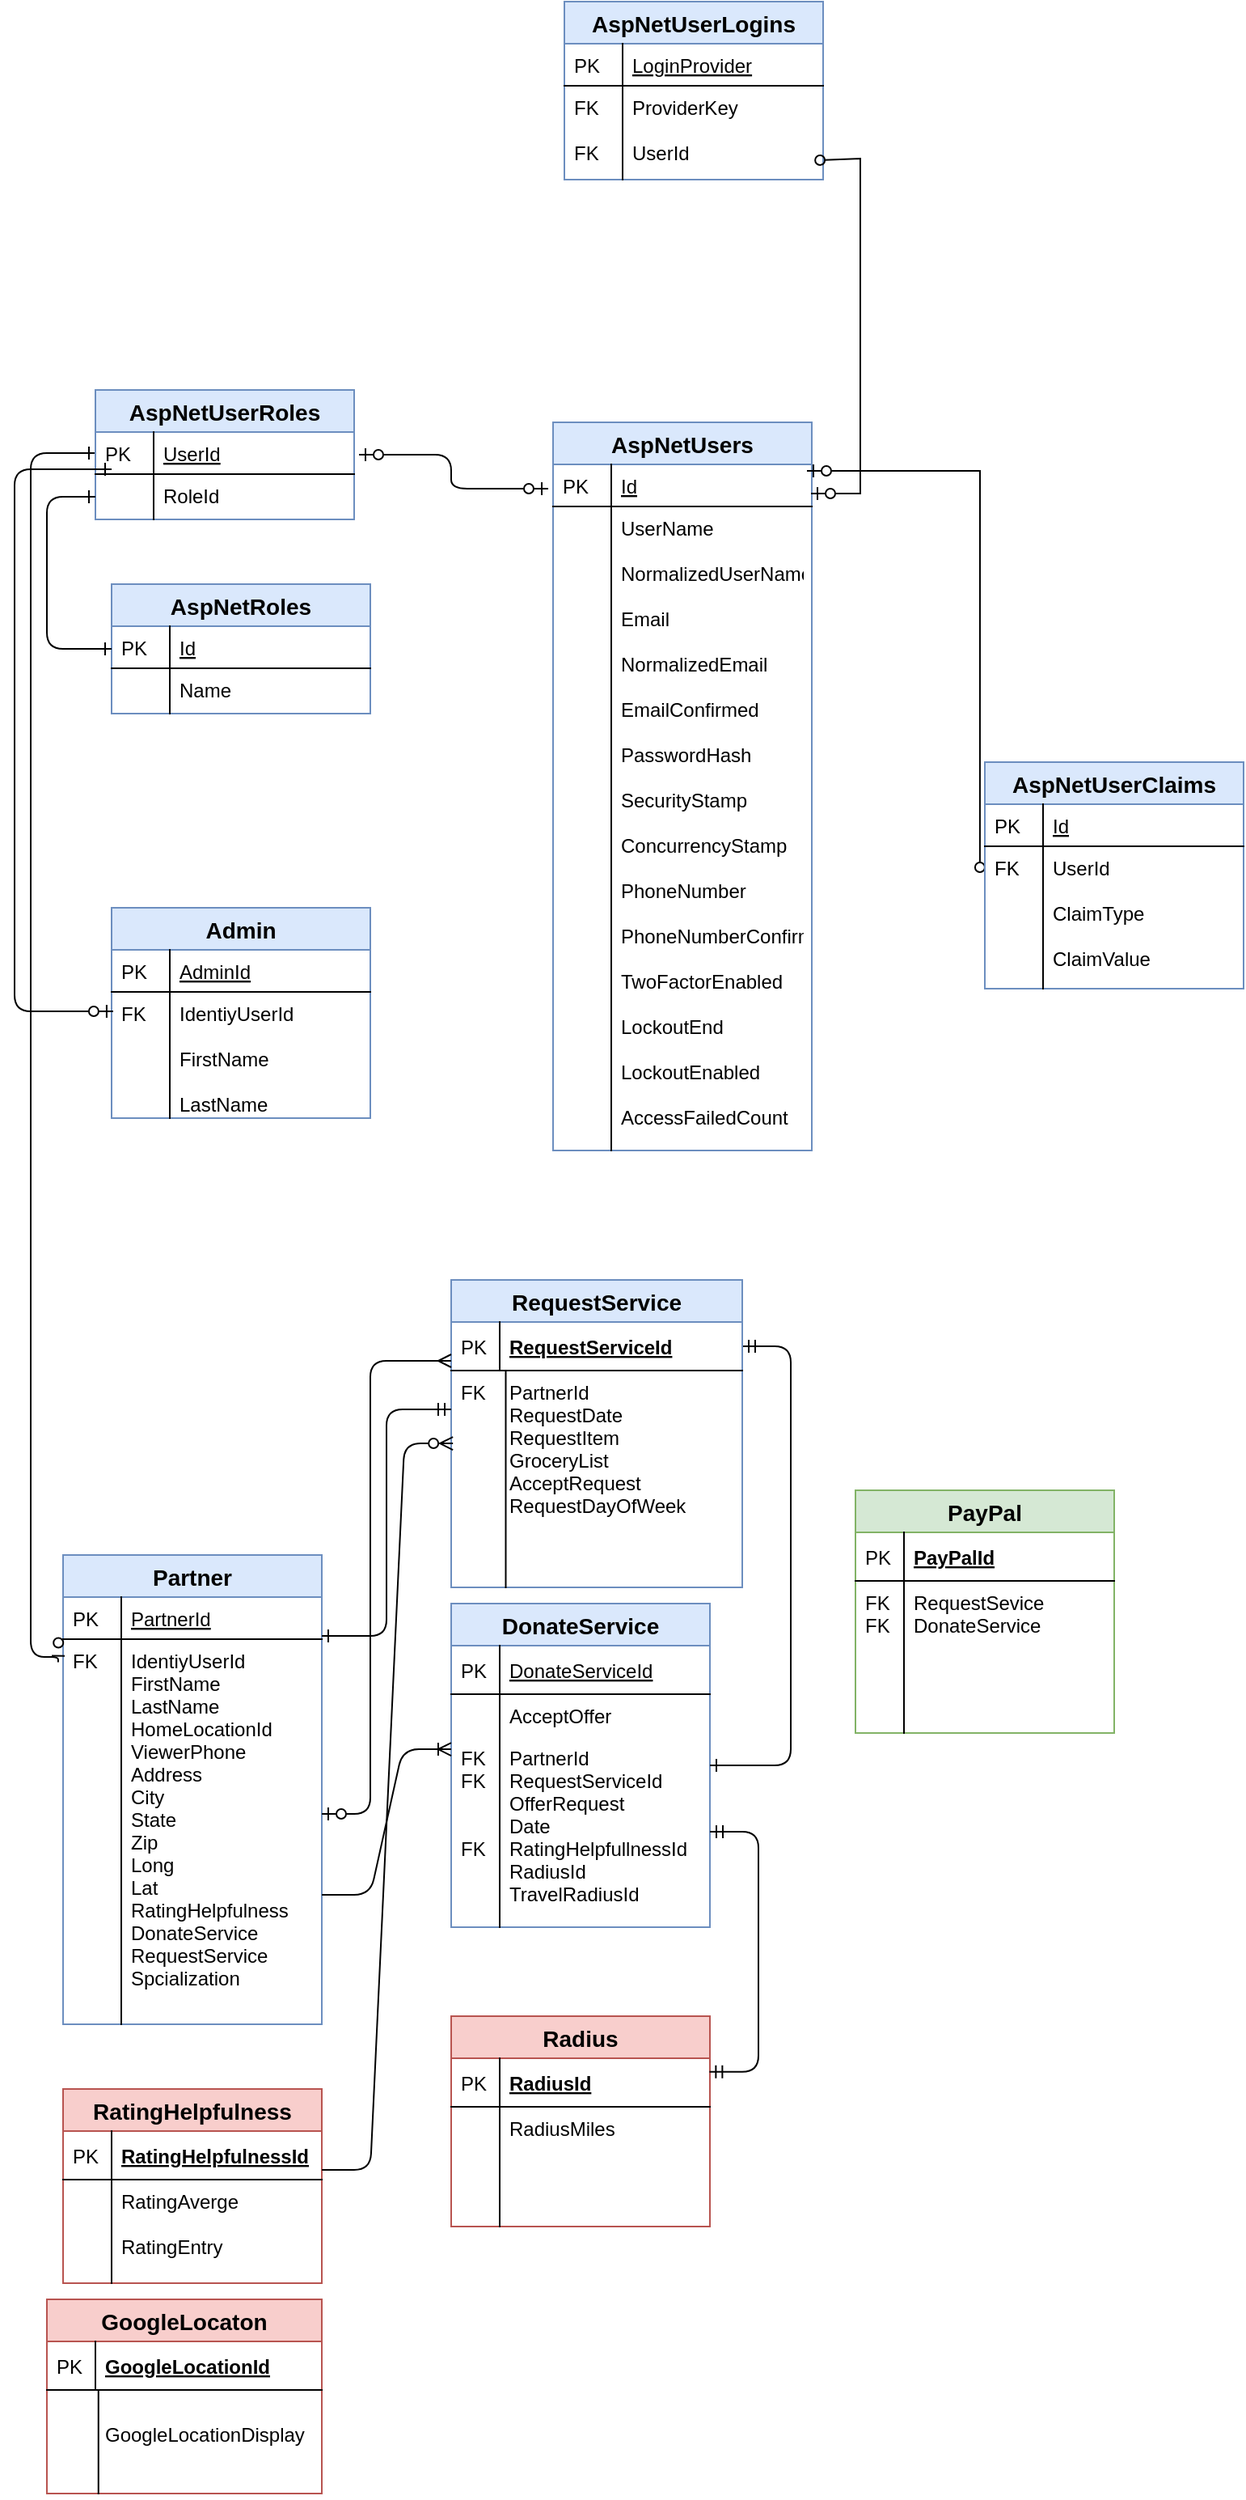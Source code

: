 <mxfile type="github" version="12.9.11">
  <diagram id="C5RBs43oDa-KdzZeNtuy" name="Page-1">
    <mxGraphModel grid="1" dx="1538" dy="1565" gridSize="10" guides="1" tooltips="1" connect="1" arrows="1" fold="1" page="1" pageScale="1" pageWidth="827" pageHeight="1169" math="0" shadow="0">
      <root>
        <mxCell id="WIyWlLk6GJQsqaUBKTNV-0" />
        <mxCell id="WIyWlLk6GJQsqaUBKTNV-1" parent="WIyWlLk6GJQsqaUBKTNV-0" />
        <mxCell id="zkfFHV4jXpPFQw0GAbJ--51" value="Partner" parent="WIyWlLk6GJQsqaUBKTNV-1" style="swimlane;fontStyle=1;childLayout=stackLayout;horizontal=1;startSize=26;horizontalStack=0;resizeParent=1;resizeLast=0;collapsible=1;marginBottom=0;rounded=0;shadow=0;strokeWidth=1;fontSize=14;fillColor=#dae8fc;strokeColor=#6c8ebf;" vertex="1">
          <mxGeometry as="geometry" x="30" y="170" width="160" height="290">
            <mxRectangle as="alternateBounds" x="20" y="80" width="160" height="26" />
          </mxGeometry>
        </mxCell>
        <mxCell id="zkfFHV4jXpPFQw0GAbJ--52" value="PartnerId" parent="zkfFHV4jXpPFQw0GAbJ--51" style="shape=partialRectangle;top=0;left=0;right=0;bottom=1;align=left;verticalAlign=top;fillColor=none;spacingLeft=40;spacingRight=4;overflow=hidden;rotatable=0;points=[[0,0.5],[1,0.5]];portConstraint=eastwest;dropTarget=0;rounded=0;shadow=0;strokeWidth=1;fontStyle=4" vertex="1">
          <mxGeometry as="geometry" y="26" width="160" height="26" />
        </mxCell>
        <mxCell id="zkfFHV4jXpPFQw0GAbJ--53" value="PK" parent="zkfFHV4jXpPFQw0GAbJ--52" style="shape=partialRectangle;top=0;left=0;bottom=0;fillColor=none;align=left;verticalAlign=top;spacingLeft=4;spacingRight=4;overflow=hidden;rotatable=0;points=[];portConstraint=eastwest;part=1;" vertex="1" connectable="0">
          <mxGeometry as="geometry" width="36" height="26" />
        </mxCell>
        <mxCell id="zkfFHV4jXpPFQw0GAbJ--54" value="IdentiyUserId&#xa;FirstName&#xa;LastName&#xa;HomeLocationId&#xa;ViewerPhone&#xa;Address&#xa;City&#xa;State&#xa;Zip&#xa;Long&#xa;Lat&#xa;RatingHelpfulness&#xa;DonateService&#xa;RequestService&#xa;Spcialization" parent="zkfFHV4jXpPFQw0GAbJ--51" style="shape=partialRectangle;top=0;left=0;right=0;bottom=0;align=left;verticalAlign=top;fillColor=none;spacingLeft=40;spacingRight=4;overflow=hidden;rotatable=0;points=[[0,0.5],[1,0.5]];portConstraint=eastwest;dropTarget=0;rounded=0;shadow=0;strokeWidth=1;" vertex="1">
          <mxGeometry as="geometry" y="52" width="160" height="238" />
        </mxCell>
        <mxCell id="zkfFHV4jXpPFQw0GAbJ--55" value="FK&#xa;" parent="zkfFHV4jXpPFQw0GAbJ--54" style="shape=partialRectangle;top=0;left=0;bottom=0;fillColor=none;align=left;verticalAlign=top;spacingLeft=4;spacingRight=4;overflow=hidden;rotatable=0;points=[];portConstraint=eastwest;part=1;" vertex="1" connectable="0">
          <mxGeometry as="geometry" width="36" height="238" />
        </mxCell>
        <mxCell id="w6MAxaTwaF9I9nZjJXPJ-12" value="DonateService" parent="WIyWlLk6GJQsqaUBKTNV-1" style="swimlane;fontStyle=1;childLayout=stackLayout;horizontal=1;startSize=26;horizontalStack=0;resizeParent=1;resizeParentMax=0;resizeLast=0;collapsible=1;marginBottom=0;align=center;fontSize=14;fillColor=#dae8fc;strokeColor=#6c8ebf;" vertex="1">
          <mxGeometry as="geometry" x="270" y="200" width="160" height="200" />
        </mxCell>
        <mxCell id="w6MAxaTwaF9I9nZjJXPJ-13" value="DonateServiceId" parent="w6MAxaTwaF9I9nZjJXPJ-12" style="shape=partialRectangle;top=0;left=0;right=0;bottom=1;align=left;verticalAlign=middle;fillColor=none;spacingLeft=34;spacingRight=4;overflow=hidden;rotatable=0;points=[[0,0.5],[1,0.5]];portConstraint=eastwest;dropTarget=0;fontStyle=4;fontSize=12;" vertex="1">
          <mxGeometry as="geometry" y="26" width="160" height="30" />
        </mxCell>
        <mxCell id="w6MAxaTwaF9I9nZjJXPJ-14" value="PK" parent="w6MAxaTwaF9I9nZjJXPJ-13" style="shape=partialRectangle;top=0;left=0;bottom=0;fillColor=none;align=left;verticalAlign=middle;spacingLeft=4;spacingRight=4;overflow=hidden;rotatable=0;points=[];portConstraint=eastwest;part=1;fontSize=12;" vertex="1" connectable="0">
          <mxGeometry as="geometry" width="30" height="30" />
        </mxCell>
        <mxCell id="w6MAxaTwaF9I9nZjJXPJ-15" value="AcceptOffer" parent="w6MAxaTwaF9I9nZjJXPJ-12" style="shape=partialRectangle;top=0;left=0;right=0;bottom=0;align=left;verticalAlign=top;fillColor=none;spacingLeft=34;spacingRight=4;overflow=hidden;rotatable=0;points=[[0,0.5],[1,0.5]];portConstraint=eastwest;dropTarget=0;fontSize=12;" vertex="1">
          <mxGeometry as="geometry" y="56" width="160" height="26" />
        </mxCell>
        <mxCell id="w6MAxaTwaF9I9nZjJXPJ-16" value="" parent="w6MAxaTwaF9I9nZjJXPJ-15" style="shape=partialRectangle;top=0;left=0;bottom=0;fillColor=none;align=left;verticalAlign=top;spacingLeft=4;spacingRight=4;overflow=hidden;rotatable=0;points=[];portConstraint=eastwest;part=1;fontSize=12;" vertex="1" connectable="0">
          <mxGeometry as="geometry" width="30" height="26" />
        </mxCell>
        <mxCell id="w6MAxaTwaF9I9nZjJXPJ-17" value="PartnerId&#xa;RequestServiceId&#xa;OfferRequest&#xa;Date&#xa;RatingHelpfullnessId&#xa;RadiusId&#xa;TravelRadiusId" parent="w6MAxaTwaF9I9nZjJXPJ-12" style="shape=partialRectangle;top=0;left=0;right=0;bottom=0;align=left;verticalAlign=top;fillColor=none;spacingLeft=34;spacingRight=4;overflow=hidden;rotatable=0;points=[[0,0.5],[1,0.5]];portConstraint=eastwest;dropTarget=0;fontSize=12;" vertex="1">
          <mxGeometry as="geometry" y="82" width="160" height="118" />
        </mxCell>
        <mxCell id="w6MAxaTwaF9I9nZjJXPJ-18" value="FK&#xa;FK&#xa;&#xa;&#xa;FK&#xa;&#xa;&#xa;&#xa;&#xa;&#xa;&#xa;&#xa;&#xa;&#xa;" parent="w6MAxaTwaF9I9nZjJXPJ-17" style="shape=partialRectangle;top=0;left=0;bottom=0;fillColor=none;align=left;verticalAlign=top;spacingLeft=4;spacingRight=4;overflow=hidden;rotatable=0;points=[];portConstraint=eastwest;part=1;fontSize=12;" vertex="1" connectable="0">
          <mxGeometry as="geometry" width="30" height="118" />
        </mxCell>
        <mxCell id="w6MAxaTwaF9I9nZjJXPJ-37" value="" parent="WIyWlLk6GJQsqaUBKTNV-1" style="edgeStyle=entityRelationEdgeStyle;fontSize=12;html=1;endArrow=ERmandOne;startArrow=ERone;startFill=0;" target="w6MAxaTwaF9I9nZjJXPJ-27" edge="1">
          <mxGeometry as="geometry" width="100" height="100" relative="1">
            <mxPoint as="sourcePoint" x="430" y="300" />
            <mxPoint as="targetPoint" x="540" y="280" />
          </mxGeometry>
        </mxCell>
        <mxCell id="w6MAxaTwaF9I9nZjJXPJ-26" value="RequestService" parent="WIyWlLk6GJQsqaUBKTNV-1" style="swimlane;fontStyle=1;childLayout=stackLayout;horizontal=1;startSize=26;horizontalStack=0;resizeParent=1;resizeParentMax=0;resizeLast=0;collapsible=1;marginBottom=0;align=center;fontSize=14;fillColor=#dae8fc;strokeColor=#6c8ebf;" vertex="1">
          <mxGeometry as="geometry" x="270" width="180" height="190" />
        </mxCell>
        <mxCell id="w6MAxaTwaF9I9nZjJXPJ-27" value="RequestServiceId" parent="w6MAxaTwaF9I9nZjJXPJ-26" style="shape=partialRectangle;top=0;left=0;right=0;bottom=1;align=left;verticalAlign=middle;fillColor=none;spacingLeft=34;spacingRight=4;overflow=hidden;rotatable=0;points=[[0,0.5],[1,0.5]];portConstraint=eastwest;dropTarget=0;fontStyle=5;fontSize=12;" vertex="1">
          <mxGeometry as="geometry" y="26" width="180" height="30" />
        </mxCell>
        <mxCell id="w6MAxaTwaF9I9nZjJXPJ-28" value="PK" parent="w6MAxaTwaF9I9nZjJXPJ-27" style="shape=partialRectangle;top=0;left=0;bottom=0;fillColor=none;align=left;verticalAlign=middle;spacingLeft=4;spacingRight=4;overflow=hidden;rotatable=0;points=[];portConstraint=eastwest;part=1;fontSize=12;" vertex="1" connectable="0">
          <mxGeometry as="geometry" width="30" height="30" />
        </mxCell>
        <mxCell id="w6MAxaTwaF9I9nZjJXPJ-29" value="PartnerId&#xa;RequestDate&#xa;RequestItem&#xa;GroceryList&#xa;AcceptRequest&#xa;RequestDayOfWeek&#xa;" parent="w6MAxaTwaF9I9nZjJXPJ-26" style="shape=partialRectangle;top=0;left=0;right=0;bottom=0;align=left;verticalAlign=top;fillColor=none;spacingLeft=34;spacingRight=4;overflow=hidden;rotatable=0;points=[[0,0.5],[1,0.5]];portConstraint=eastwest;dropTarget=0;fontSize=12;" vertex="1">
          <mxGeometry as="geometry" y="56" width="180" height="134" />
        </mxCell>
        <mxCell id="w6MAxaTwaF9I9nZjJXPJ-30" value="FK&#xa;&#xa;&#xa;&#xa;" parent="w6MAxaTwaF9I9nZjJXPJ-29" style="shape=partialRectangle;top=0;left=0;bottom=0;fillColor=none;align=left;verticalAlign=top;spacingLeft=4;spacingRight=4;overflow=hidden;rotatable=0;points=[];portConstraint=eastwest;part=1;fontSize=12;" vertex="1" connectable="0">
          <mxGeometry as="geometry" width="33.75" height="134" />
        </mxCell>
        <mxCell id="4Npi-XYbnUJPOElRgU_o-9" value="" parent="WIyWlLk6GJQsqaUBKTNV-1" style="edgeStyle=orthogonalEdgeStyle;fontSize=12;html=1;endArrow=ERzeroToOne;endFill=1;entryX=-0.019;entryY=0.06;entryDx=0;entryDy=0;entryPerimeter=0;startArrow=ERone;startFill=0;" target="zkfFHV4jXpPFQw0GAbJ--54" edge="1">
          <mxGeometry as="geometry" width="100" height="100" relative="1">
            <mxPoint as="sourcePoint" x="50" y="-511" />
            <mxPoint as="targetPoint" x="30" y="59" />
            <Array as="points">
              <mxPoint x="10" y="-511" />
              <mxPoint x="10" y="233" />
            </Array>
          </mxGeometry>
        </mxCell>
        <mxCell id="4Npi-XYbnUJPOElRgU_o-16" value="PayPal" parent="WIyWlLk6GJQsqaUBKTNV-1" style="swimlane;fontStyle=1;childLayout=stackLayout;horizontal=1;startSize=26;horizontalStack=0;resizeParent=1;resizeParentMax=0;resizeLast=0;collapsible=1;marginBottom=0;align=center;fontSize=14;fillColor=#d5e8d4;strokeColor=#82b366;" vertex="1">
          <mxGeometry as="geometry" x="520" y="130" width="160" height="150" />
        </mxCell>
        <mxCell id="4Npi-XYbnUJPOElRgU_o-17" value="PayPalId" parent="4Npi-XYbnUJPOElRgU_o-16" style="shape=partialRectangle;top=0;left=0;right=0;bottom=1;align=left;verticalAlign=middle;fillColor=none;spacingLeft=34;spacingRight=4;overflow=hidden;rotatable=0;points=[[0,0.5],[1,0.5]];portConstraint=eastwest;dropTarget=0;fontStyle=5;fontSize=12;" vertex="1">
          <mxGeometry as="geometry" y="26" width="160" height="30" />
        </mxCell>
        <mxCell id="4Npi-XYbnUJPOElRgU_o-18" value="PK" parent="4Npi-XYbnUJPOElRgU_o-17" style="shape=partialRectangle;top=0;left=0;bottom=0;fillColor=none;align=left;verticalAlign=middle;spacingLeft=4;spacingRight=4;overflow=hidden;rotatable=0;points=[];portConstraint=eastwest;part=1;fontSize=12;" vertex="1" connectable="0">
          <mxGeometry as="geometry" width="30" height="30" />
        </mxCell>
        <mxCell id="4Npi-XYbnUJPOElRgU_o-19" value="RequestSevice&#xa;DonateService&#xa;" parent="4Npi-XYbnUJPOElRgU_o-16" style="shape=partialRectangle;top=0;left=0;right=0;bottom=0;align=left;verticalAlign=top;fillColor=none;spacingLeft=34;spacingRight=4;overflow=hidden;rotatable=0;points=[[0,0.5],[1,0.5]];portConstraint=eastwest;dropTarget=0;fontSize=12;" vertex="1">
          <mxGeometry as="geometry" y="56" width="160" height="94" />
        </mxCell>
        <mxCell id="4Npi-XYbnUJPOElRgU_o-20" value="FK&#xa;FK" parent="4Npi-XYbnUJPOElRgU_o-19" style="shape=partialRectangle;top=0;left=0;bottom=0;fillColor=none;align=left;verticalAlign=top;spacingLeft=4;spacingRight=4;overflow=hidden;rotatable=0;points=[];portConstraint=eastwest;part=1;fontSize=12;" vertex="1" connectable="0">
          <mxGeometry as="geometry" width="30" height="94" />
        </mxCell>
        <mxCell id="0W0cWMTUV2IDfXPeLBm6-0" value="" parent="WIyWlLk6GJQsqaUBKTNV-1" style="edgeStyle=orthogonalEdgeStyle;fontSize=12;html=1;endArrow=ERmandOne;startArrow=ERone;startFill=0;" source="zkfFHV4jXpPFQw0GAbJ--52" edge="1">
          <mxGeometry as="geometry" width="100" height="100" relative="1">
            <mxPoint as="sourcePoint" x="200" y="220" />
            <mxPoint as="targetPoint" x="270" y="80" />
            <Array as="points">
              <mxPoint x="230" y="220" />
              <mxPoint x="230" y="80" />
            </Array>
          </mxGeometry>
        </mxCell>
        <mxCell id="oAIq1dQu28Q5ENZZxSXI-0" value="" parent="WIyWlLk6GJQsqaUBKTNV-1" style="edgeStyle=orthogonalEdgeStyle;fontSize=12;html=1;endArrow=ERmany;startArrow=ERzeroToOne;startFill=1;endFill=0;" edge="1">
          <mxGeometry as="geometry" width="100" height="100" relative="1">
            <mxPoint as="sourcePoint" x="190" y="330" />
            <mxPoint as="targetPoint" x="270" y="50" />
            <Array as="points">
              <mxPoint x="190" y="330" />
              <mxPoint x="220" y="330" />
              <mxPoint x="220" y="50" />
            </Array>
          </mxGeometry>
        </mxCell>
        <mxCell id="KTBwwEuSzIFc9z8oNqsP-0" value="AspNetRoles" parent="WIyWlLk6GJQsqaUBKTNV-1" style="swimlane;fontStyle=1;childLayout=stackLayout;horizontal=1;startSize=26;horizontalStack=0;resizeParent=1;resizeLast=0;collapsible=1;marginBottom=0;rounded=0;shadow=0;strokeWidth=1;fontSize=14;fillColor=#dae8fc;strokeColor=#6c8ebf;" vertex="1">
          <mxGeometry as="geometry" x="60" y="-430" width="160" height="80">
            <mxRectangle as="alternateBounds" x="20" y="80" width="160" height="26" />
          </mxGeometry>
        </mxCell>
        <mxCell id="KTBwwEuSzIFc9z8oNqsP-1" value="Id" parent="KTBwwEuSzIFc9z8oNqsP-0" style="shape=partialRectangle;top=0;left=0;right=0;bottom=1;align=left;verticalAlign=top;fillColor=none;spacingLeft=40;spacingRight=4;overflow=hidden;rotatable=0;points=[[0,0.5],[1,0.5]];portConstraint=eastwest;dropTarget=0;rounded=0;shadow=0;strokeWidth=1;fontStyle=4" vertex="1">
          <mxGeometry as="geometry" y="26" width="160" height="26" />
        </mxCell>
        <mxCell id="KTBwwEuSzIFc9z8oNqsP-2" value="PK" parent="KTBwwEuSzIFc9z8oNqsP-1" style="shape=partialRectangle;top=0;left=0;bottom=0;fillColor=none;align=left;verticalAlign=top;spacingLeft=4;spacingRight=4;overflow=hidden;rotatable=0;points=[];portConstraint=eastwest;part=1;" vertex="1" connectable="0">
          <mxGeometry as="geometry" width="36" height="26" />
        </mxCell>
        <mxCell id="KTBwwEuSzIFc9z8oNqsP-3" value="Name" parent="KTBwwEuSzIFc9z8oNqsP-0" style="shape=partialRectangle;top=0;left=0;right=0;bottom=0;align=left;verticalAlign=top;fillColor=none;spacingLeft=40;spacingRight=4;overflow=hidden;rotatable=0;points=[[0,0.5],[1,0.5]];portConstraint=eastwest;dropTarget=0;rounded=0;shadow=0;strokeWidth=1;" vertex="1">
          <mxGeometry as="geometry" y="52" width="160" height="28" />
        </mxCell>
        <mxCell id="KTBwwEuSzIFc9z8oNqsP-4" value="" parent="KTBwwEuSzIFc9z8oNqsP-3" style="shape=partialRectangle;top=0;left=0;bottom=0;fillColor=none;align=left;verticalAlign=top;spacingLeft=4;spacingRight=4;overflow=hidden;rotatable=0;points=[];portConstraint=eastwest;part=1;" vertex="1" connectable="0">
          <mxGeometry as="geometry" width="36" height="28" />
        </mxCell>
        <mxCell id="KTBwwEuSzIFc9z8oNqsP-5" value="AspNetUserRoles" parent="WIyWlLk6GJQsqaUBKTNV-1" style="swimlane;fontStyle=1;childLayout=stackLayout;horizontal=1;startSize=26;horizontalStack=0;resizeParent=1;resizeLast=0;collapsible=1;marginBottom=0;rounded=0;shadow=0;strokeWidth=1;fontSize=14;fillColor=#dae8fc;strokeColor=#6c8ebf;" vertex="1">
          <mxGeometry as="geometry" x="50" y="-550" width="160" height="80">
            <mxRectangle as="alternateBounds" x="20" y="80" width="160" height="26" />
          </mxGeometry>
        </mxCell>
        <mxCell id="KTBwwEuSzIFc9z8oNqsP-6" value="UserId" parent="KTBwwEuSzIFc9z8oNqsP-5" style="shape=partialRectangle;top=0;left=0;right=0;bottom=1;align=left;verticalAlign=top;fillColor=none;spacingLeft=40;spacingRight=4;overflow=hidden;rotatable=0;points=[[0,0.5],[1,0.5]];portConstraint=eastwest;dropTarget=0;rounded=0;shadow=0;strokeWidth=1;fontStyle=4" vertex="1">
          <mxGeometry as="geometry" y="26" width="160" height="26" />
        </mxCell>
        <mxCell id="KTBwwEuSzIFc9z8oNqsP-7" value="PK" parent="KTBwwEuSzIFc9z8oNqsP-6" style="shape=partialRectangle;top=0;left=0;bottom=0;fillColor=none;align=left;verticalAlign=top;spacingLeft=4;spacingRight=4;overflow=hidden;rotatable=0;points=[];portConstraint=eastwest;part=1;" vertex="1" connectable="0">
          <mxGeometry as="geometry" width="36" height="26" />
        </mxCell>
        <mxCell id="KTBwwEuSzIFc9z8oNqsP-8" value="RoleId" parent="KTBwwEuSzIFc9z8oNqsP-5" style="shape=partialRectangle;top=0;left=0;right=0;bottom=0;align=left;verticalAlign=top;fillColor=none;spacingLeft=40;spacingRight=4;overflow=hidden;rotatable=0;points=[[0,0.5],[1,0.5]];portConstraint=eastwest;dropTarget=0;rounded=0;shadow=0;strokeWidth=1;" vertex="1">
          <mxGeometry as="geometry" y="52" width="160" height="28" />
        </mxCell>
        <mxCell id="KTBwwEuSzIFc9z8oNqsP-9" value="" parent="KTBwwEuSzIFc9z8oNqsP-8" style="shape=partialRectangle;top=0;left=0;bottom=0;fillColor=none;align=left;verticalAlign=top;spacingLeft=4;spacingRight=4;overflow=hidden;rotatable=0;points=[];portConstraint=eastwest;part=1;" vertex="1" connectable="0">
          <mxGeometry as="geometry" width="36" height="28" />
        </mxCell>
        <mxCell id="KTBwwEuSzIFc9z8oNqsP-10" value="AspNetUserLogins" parent="WIyWlLk6GJQsqaUBKTNV-1" style="swimlane;fontStyle=1;childLayout=stackLayout;horizontal=1;startSize=26;horizontalStack=0;resizeParent=1;resizeLast=0;collapsible=1;marginBottom=0;rounded=0;shadow=0;strokeWidth=1;fontSize=14;fillColor=#dae8fc;strokeColor=#6c8ebf;" vertex="1">
          <mxGeometry as="geometry" x="340" y="-790" width="160" height="110">
            <mxRectangle as="alternateBounds" x="20" y="80" width="160" height="26" />
          </mxGeometry>
        </mxCell>
        <mxCell id="KTBwwEuSzIFc9z8oNqsP-11" value="LoginProvider" parent="KTBwwEuSzIFc9z8oNqsP-10" style="shape=partialRectangle;top=0;left=0;right=0;bottom=1;align=left;verticalAlign=top;fillColor=none;spacingLeft=40;spacingRight=4;overflow=hidden;rotatable=0;points=[[0,0.5],[1,0.5]];portConstraint=eastwest;dropTarget=0;rounded=0;shadow=0;strokeWidth=1;fontStyle=4" vertex="1">
          <mxGeometry as="geometry" y="26" width="160" height="26" />
        </mxCell>
        <mxCell id="KTBwwEuSzIFc9z8oNqsP-12" value="PK" parent="KTBwwEuSzIFc9z8oNqsP-11" style="shape=partialRectangle;top=0;left=0;bottom=0;fillColor=none;align=left;verticalAlign=top;spacingLeft=4;spacingRight=4;overflow=hidden;rotatable=0;points=[];portConstraint=eastwest;part=1;" vertex="1" connectable="0">
          <mxGeometry as="geometry" width="36" height="26" />
        </mxCell>
        <mxCell id="KTBwwEuSzIFc9z8oNqsP-13" value="ProviderKey&#xa;&#xa;UserId" parent="KTBwwEuSzIFc9z8oNqsP-10" style="shape=partialRectangle;top=0;left=0;right=0;bottom=0;align=left;verticalAlign=top;fillColor=none;spacingLeft=40;spacingRight=4;overflow=hidden;rotatable=0;points=[[0,0.5],[1,0.5]];portConstraint=eastwest;dropTarget=0;rounded=0;shadow=0;strokeWidth=1;" vertex="1">
          <mxGeometry as="geometry" y="52" width="160" height="58" />
        </mxCell>
        <mxCell id="KTBwwEuSzIFc9z8oNqsP-14" value="FK&#xa;&#xa;FK" parent="KTBwwEuSzIFc9z8oNqsP-13" style="shape=partialRectangle;top=0;left=0;bottom=0;fillColor=none;align=left;verticalAlign=top;spacingLeft=4;spacingRight=4;overflow=hidden;rotatable=0;points=[];portConstraint=eastwest;part=1;" vertex="1" connectable="0">
          <mxGeometry as="geometry" width="36" height="58" />
        </mxCell>
        <mxCell id="KTBwwEuSzIFc9z8oNqsP-15" value="AspNetUsers" parent="WIyWlLk6GJQsqaUBKTNV-1" style="swimlane;fontStyle=1;childLayout=stackLayout;horizontal=1;startSize=26;horizontalStack=0;resizeParent=1;resizeLast=0;collapsible=1;marginBottom=0;rounded=0;shadow=0;strokeWidth=1;fontSize=14;fillColor=#dae8fc;strokeColor=#6c8ebf;" vertex="1">
          <mxGeometry as="geometry" x="333" y="-530" width="160" height="450">
            <mxRectangle as="alternateBounds" x="20" y="80" width="160" height="26" />
          </mxGeometry>
        </mxCell>
        <mxCell id="KTBwwEuSzIFc9z8oNqsP-31" parent="KTBwwEuSzIFc9z8oNqsP-15" style="edgeStyle=orthogonalEdgeStyle;rounded=0;orthogonalLoop=1;jettySize=auto;html=1;startArrow=oval;startFill=0;endArrow=ERzeroToOne;endFill=1;exitX=-0.019;exitY=0.148;exitDx=0;exitDy=0;exitPerimeter=0;" source="KTBwwEuSzIFc9z8oNqsP-23" edge="1">
          <mxGeometry as="geometry" relative="1">
            <mxPoint as="targetPoint" x="157" y="30" />
            <mxPoint as="sourcePoint" x="247" y="270" />
            <Array as="points">
              <mxPoint x="264" y="30" />
            </Array>
          </mxGeometry>
        </mxCell>
        <mxCell id="KTBwwEuSzIFc9z8oNqsP-16" value="Id" parent="KTBwwEuSzIFc9z8oNqsP-15" style="shape=partialRectangle;top=0;left=0;right=0;bottom=1;align=left;verticalAlign=top;fillColor=none;spacingLeft=40;spacingRight=4;overflow=hidden;rotatable=0;points=[[0,0.5],[1,0.5]];portConstraint=eastwest;dropTarget=0;rounded=0;shadow=0;strokeWidth=1;fontStyle=4" vertex="1">
          <mxGeometry as="geometry" y="26" width="160" height="26" />
        </mxCell>
        <mxCell id="KTBwwEuSzIFc9z8oNqsP-17" value="PK" parent="KTBwwEuSzIFc9z8oNqsP-16" style="shape=partialRectangle;top=0;left=0;bottom=0;fillColor=none;align=left;verticalAlign=top;spacingLeft=4;spacingRight=4;overflow=hidden;rotatable=0;points=[];portConstraint=eastwest;part=1;" vertex="1" connectable="0">
          <mxGeometry as="geometry" width="36" height="26" />
        </mxCell>
        <mxCell id="KTBwwEuSzIFc9z8oNqsP-18" value="UserName&#xa;&#xa;NormalizedUserName&#xa;&#xa;Email&#xa;&#xa;NormalizedEmail&#xa;&#xa;EmailConfirmed&#xa;&#xa;PasswordHash&#xa;&#xa;SecurityStamp&#xa;&#xa;ConcurrencyStamp&#xa;&#xa;PhoneNumber&#xa;&#xa;PhoneNumberConfirmed&#xa;&#xa;TwoFactorEnabled&#xa;&#xa;LockoutEnd&#xa;&#xa;LockoutEnabled&#xa;&#xa;AccessFailedCount" parent="KTBwwEuSzIFc9z8oNqsP-15" style="shape=partialRectangle;top=0;left=0;right=0;bottom=0;align=left;verticalAlign=top;fillColor=none;spacingLeft=40;spacingRight=4;overflow=hidden;rotatable=0;points=[[0,0.5],[1,0.5]];portConstraint=eastwest;dropTarget=0;rounded=0;shadow=0;strokeWidth=1;" vertex="1">
          <mxGeometry as="geometry" y="52" width="160" height="398" />
        </mxCell>
        <mxCell id="KTBwwEuSzIFc9z8oNqsP-19" value="" parent="KTBwwEuSzIFc9z8oNqsP-18" style="shape=partialRectangle;top=0;left=0;bottom=0;fillColor=none;align=left;verticalAlign=top;spacingLeft=4;spacingRight=4;overflow=hidden;rotatable=0;points=[];portConstraint=eastwest;part=1;" vertex="1" connectable="0">
          <mxGeometry as="geometry" width="36" height="398" />
        </mxCell>
        <mxCell id="KTBwwEuSzIFc9z8oNqsP-20" value="AspNetUserClaims" parent="WIyWlLk6GJQsqaUBKTNV-1" style="swimlane;fontStyle=1;childLayout=stackLayout;horizontal=1;startSize=26;horizontalStack=0;resizeParent=1;resizeLast=0;collapsible=1;marginBottom=0;rounded=0;shadow=0;strokeWidth=1;fontSize=14;fillColor=#dae8fc;strokeColor=#6c8ebf;" vertex="1">
          <mxGeometry as="geometry" x="600" y="-320" width="160" height="140">
            <mxRectangle as="alternateBounds" x="20" y="80" width="160" height="26" />
          </mxGeometry>
        </mxCell>
        <mxCell id="KTBwwEuSzIFc9z8oNqsP-21" value="Id" parent="KTBwwEuSzIFc9z8oNqsP-20" style="shape=partialRectangle;top=0;left=0;right=0;bottom=1;align=left;verticalAlign=top;fillColor=none;spacingLeft=40;spacingRight=4;overflow=hidden;rotatable=0;points=[[0,0.5],[1,0.5]];portConstraint=eastwest;dropTarget=0;rounded=0;shadow=0;strokeWidth=1;fontStyle=4" vertex="1">
          <mxGeometry as="geometry" y="26" width="160" height="26" />
        </mxCell>
        <mxCell id="KTBwwEuSzIFc9z8oNqsP-22" value="PK" parent="KTBwwEuSzIFc9z8oNqsP-21" style="shape=partialRectangle;top=0;left=0;bottom=0;fillColor=none;align=left;verticalAlign=top;spacingLeft=4;spacingRight=4;overflow=hidden;rotatable=0;points=[];portConstraint=eastwest;part=1;" vertex="1" connectable="0">
          <mxGeometry as="geometry" width="36" height="26" />
        </mxCell>
        <mxCell id="KTBwwEuSzIFc9z8oNqsP-23" value="UserId&#xa;&#xa;ClaimType&#xa;&#xa;ClaimValue" parent="KTBwwEuSzIFc9z8oNqsP-20" style="shape=partialRectangle;top=0;left=0;right=0;bottom=0;align=left;verticalAlign=top;fillColor=none;spacingLeft=40;spacingRight=4;overflow=hidden;rotatable=0;points=[[0,0.5],[1,0.5]];portConstraint=eastwest;dropTarget=0;rounded=0;shadow=0;strokeWidth=1;" vertex="1">
          <mxGeometry as="geometry" y="52" width="160" height="88" />
        </mxCell>
        <mxCell id="KTBwwEuSzIFc9z8oNqsP-24" value="FK&#xa;&#xa;&#xa;&#xa;" parent="KTBwwEuSzIFc9z8oNqsP-23" style="shape=partialRectangle;top=0;left=0;bottom=0;fillColor=none;align=left;verticalAlign=top;spacingLeft=4;spacingRight=4;overflow=hidden;rotatable=0;points=[];portConstraint=eastwest;part=1;" vertex="1" connectable="0">
          <mxGeometry as="geometry" width="36" height="88" />
        </mxCell>
        <mxCell id="KTBwwEuSzIFc9z8oNqsP-25" value="" parent="WIyWlLk6GJQsqaUBKTNV-1" style="edgeStyle=orthogonalEdgeStyle;fontSize=12;html=1;endArrow=ERone;endFill=0;entryX=0;entryY=0.5;entryDx=0;entryDy=0;startArrow=ERone;startFill=0;" target="KTBwwEuSzIFc9z8oNqsP-8" edge="1">
          <mxGeometry as="geometry" width="100" height="100" relative="1">
            <mxPoint as="sourcePoint" x="60" y="-390" />
            <mxPoint as="targetPoint" x="36.96" y="243.28" />
            <Array as="points">
              <mxPoint x="20" y="-390" />
              <mxPoint x="20" y="-484" />
            </Array>
          </mxGeometry>
        </mxCell>
        <mxCell id="KTBwwEuSzIFc9z8oNqsP-26" value="" parent="WIyWlLk6GJQsqaUBKTNV-1" style="edgeStyle=orthogonalEdgeStyle;fontSize=12;html=1;endArrow=ERzeroToOne;startArrow=ERzeroToOne;startFill=1;endFill=1;" edge="1">
          <mxGeometry as="geometry" width="100" height="100" relative="1">
            <mxPoint as="sourcePoint" x="213" y="-510" />
            <mxPoint as="targetPoint" x="330" y="-489" />
            <Array as="points">
              <mxPoint x="270" y="-510" />
              <mxPoint x="270" y="-489" />
            </Array>
          </mxGeometry>
        </mxCell>
        <mxCell id="KTBwwEuSzIFc9z8oNqsP-30" parent="WIyWlLk6GJQsqaUBKTNV-1" style="edgeStyle=orthogonalEdgeStyle;rounded=0;orthogonalLoop=1;jettySize=auto;html=1;startArrow=oval;startFill=0;endArrow=ERzeroToOne;endFill=1;exitX=0.988;exitY=0.793;exitDx=0;exitDy=0;exitPerimeter=0;" source="KTBwwEuSzIFc9z8oNqsP-13" edge="1">
          <mxGeometry as="geometry" relative="1">
            <mxPoint as="targetPoint" x="492.5" y="-486" />
            <mxPoint as="sourcePoint" x="787.5" y="-820" />
            <Array as="points">
              <mxPoint x="523" y="-693" />
              <mxPoint x="523" y="-486" />
            </Array>
          </mxGeometry>
        </mxCell>
        <mxCell id="KTBwwEuSzIFc9z8oNqsP-32" value="Admin" parent="WIyWlLk6GJQsqaUBKTNV-1" style="swimlane;fontStyle=1;childLayout=stackLayout;horizontal=1;startSize=26;horizontalStack=0;resizeParent=1;resizeLast=0;collapsible=1;marginBottom=0;rounded=0;shadow=0;strokeWidth=1;fontSize=14;fillColor=#dae8fc;strokeColor=#6c8ebf;" vertex="1">
          <mxGeometry as="geometry" x="60" y="-230" width="160" height="130">
            <mxRectangle as="alternateBounds" x="20" y="80" width="160" height="26" />
          </mxGeometry>
        </mxCell>
        <mxCell id="KTBwwEuSzIFc9z8oNqsP-33" value="AdminId" parent="KTBwwEuSzIFc9z8oNqsP-32" style="shape=partialRectangle;top=0;left=0;right=0;bottom=1;align=left;verticalAlign=top;fillColor=none;spacingLeft=40;spacingRight=4;overflow=hidden;rotatable=0;points=[[0,0.5],[1,0.5]];portConstraint=eastwest;dropTarget=0;rounded=0;shadow=0;strokeWidth=1;fontStyle=4" vertex="1">
          <mxGeometry as="geometry" y="26" width="160" height="26" />
        </mxCell>
        <mxCell id="KTBwwEuSzIFc9z8oNqsP-34" value="PK" parent="KTBwwEuSzIFc9z8oNqsP-33" style="shape=partialRectangle;top=0;left=0;bottom=0;fillColor=none;align=left;verticalAlign=top;spacingLeft=4;spacingRight=4;overflow=hidden;rotatable=0;points=[];portConstraint=eastwest;part=1;" vertex="1" connectable="0">
          <mxGeometry as="geometry" width="36" height="26" />
        </mxCell>
        <mxCell id="KTBwwEuSzIFc9z8oNqsP-35" value="IdentiyUserId&#xa;&#xa;FirstName&#xa;&#xa;LastName" parent="KTBwwEuSzIFc9z8oNqsP-32" style="shape=partialRectangle;top=0;left=0;right=0;bottom=0;align=left;verticalAlign=top;fillColor=none;spacingLeft=40;spacingRight=4;overflow=hidden;rotatable=0;points=[[0,0.5],[1,0.5]];portConstraint=eastwest;dropTarget=0;rounded=0;shadow=0;strokeWidth=1;" vertex="1">
          <mxGeometry as="geometry" y="52" width="160" height="78" />
        </mxCell>
        <mxCell id="KTBwwEuSzIFc9z8oNqsP-36" value="FK&#xa;" parent="KTBwwEuSzIFc9z8oNqsP-35" style="shape=partialRectangle;top=0;left=0;bottom=0;fillColor=none;align=left;verticalAlign=top;spacingLeft=4;spacingRight=4;overflow=hidden;rotatable=0;points=[];portConstraint=eastwest;part=1;" vertex="1" connectable="0">
          <mxGeometry as="geometry" width="36" height="78" />
        </mxCell>
        <mxCell id="KTBwwEuSzIFc9z8oNqsP-37" value="" parent="WIyWlLk6GJQsqaUBKTNV-1" style="edgeStyle=orthogonalEdgeStyle;fontSize=12;html=1;endArrow=ERzeroToOne;endFill=1;startArrow=ERone;startFill=0;entryX=0.006;entryY=0.154;entryDx=0;entryDy=0;entryPerimeter=0;" target="KTBwwEuSzIFc9z8oNqsP-35" edge="1">
          <mxGeometry as="geometry" width="100" height="100" relative="1">
            <mxPoint as="sourcePoint" x="60" y="-501" />
            <mxPoint as="targetPoint" x="50" y="-130" />
            <Array as="points">
              <mxPoint y="-501" />
              <mxPoint y="-166" />
            </Array>
          </mxGeometry>
        </mxCell>
        <mxCell id="oAIq1dQu28Q5ENZZxSXI-18" value="Radius" parent="WIyWlLk6GJQsqaUBKTNV-1" style="swimlane;fontStyle=1;childLayout=stackLayout;horizontal=1;startSize=26;horizontalStack=0;resizeParent=1;resizeParentMax=0;resizeLast=0;collapsible=1;marginBottom=0;align=center;fontSize=14;fillColor=#f8cecc;strokeColor=#b85450;" vertex="1">
          <mxGeometry as="geometry" x="270" y="455" width="160" height="130" />
        </mxCell>
        <mxCell id="oAIq1dQu28Q5ENZZxSXI-19" value="RadiusId" parent="oAIq1dQu28Q5ENZZxSXI-18" style="shape=partialRectangle;top=0;left=0;right=0;bottom=1;align=left;verticalAlign=middle;fillColor=none;spacingLeft=34;spacingRight=4;overflow=hidden;rotatable=0;points=[[0,0.5],[1,0.5]];portConstraint=eastwest;dropTarget=0;fontStyle=5;fontSize=12;" vertex="1">
          <mxGeometry as="geometry" y="26" width="160" height="30" />
        </mxCell>
        <mxCell id="oAIq1dQu28Q5ENZZxSXI-20" value="PK" parent="oAIq1dQu28Q5ENZZxSXI-19" style="shape=partialRectangle;top=0;left=0;bottom=0;fillColor=none;align=left;verticalAlign=middle;spacingLeft=4;spacingRight=4;overflow=hidden;rotatable=0;points=[];portConstraint=eastwest;part=1;fontSize=12;" vertex="1" connectable="0">
          <mxGeometry as="geometry" width="30" height="30" />
        </mxCell>
        <mxCell id="oAIq1dQu28Q5ENZZxSXI-21" value="RadiusMiles&#xa;" parent="oAIq1dQu28Q5ENZZxSXI-18" style="shape=partialRectangle;top=0;left=0;right=0;bottom=0;align=left;verticalAlign=top;fillColor=none;spacingLeft=34;spacingRight=4;overflow=hidden;rotatable=0;points=[[0,0.5],[1,0.5]];portConstraint=eastwest;dropTarget=0;fontSize=12;" vertex="1">
          <mxGeometry as="geometry" y="56" width="160" height="74" />
        </mxCell>
        <mxCell id="oAIq1dQu28Q5ENZZxSXI-22" value="" parent="oAIq1dQu28Q5ENZZxSXI-21" style="shape=partialRectangle;top=0;left=0;bottom=0;fillColor=none;align=left;verticalAlign=top;spacingLeft=4;spacingRight=4;overflow=hidden;rotatable=0;points=[];portConstraint=eastwest;part=1;fontSize=12;" vertex="1" connectable="0">
          <mxGeometry as="geometry" width="30" height="74" />
        </mxCell>
        <mxCell id="w6MAxaTwaF9I9nZjJXPJ-64" value="GoogleLocaton" parent="WIyWlLk6GJQsqaUBKTNV-1" style="swimlane;fontStyle=1;childLayout=stackLayout;horizontal=1;startSize=26;horizontalStack=0;resizeParent=1;resizeParentMax=0;resizeLast=0;collapsible=1;marginBottom=0;align=center;fontSize=14;fillColor=#f8cecc;strokeColor=#b85450;" vertex="1">
          <mxGeometry as="geometry" x="20" y="630" width="170" height="120" />
        </mxCell>
        <mxCell id="w6MAxaTwaF9I9nZjJXPJ-65" value="GoogleLocationId" parent="w6MAxaTwaF9I9nZjJXPJ-64" style="shape=partialRectangle;top=0;left=0;right=0;bottom=1;align=left;verticalAlign=middle;fillColor=none;spacingLeft=34;spacingRight=4;overflow=hidden;rotatable=0;points=[[0,0.5],[1,0.5]];portConstraint=eastwest;dropTarget=0;fontStyle=5;fontSize=12;" vertex="1">
          <mxGeometry as="geometry" y="26" width="170" height="30" />
        </mxCell>
        <mxCell id="w6MAxaTwaF9I9nZjJXPJ-66" value="PK" parent="w6MAxaTwaF9I9nZjJXPJ-65" style="shape=partialRectangle;top=0;left=0;bottom=0;fillColor=none;align=left;verticalAlign=middle;spacingLeft=4;spacingRight=4;overflow=hidden;rotatable=0;points=[];portConstraint=eastwest;part=1;fontSize=12;" vertex="1" connectable="0">
          <mxGeometry as="geometry" width="30" height="30" />
        </mxCell>
        <mxCell id="w6MAxaTwaF9I9nZjJXPJ-35" value="" parent="w6MAxaTwaF9I9nZjJXPJ-64" style="shape=partialRectangle;top=0;left=0;right=0;bottom=0;align=left;verticalAlign=top;fillColor=none;spacingLeft=34;spacingRight=4;overflow=hidden;rotatable=0;points=[[0,0.5],[1,0.5]];portConstraint=eastwest;dropTarget=0;fontSize=12;" vertex="1">
          <mxGeometry as="geometry" y="56" width="170" />
        </mxCell>
        <mxCell id="w6MAxaTwaF9I9nZjJXPJ-36" value="" parent="w6MAxaTwaF9I9nZjJXPJ-35" style="shape=partialRectangle;top=0;left=0;bottom=0;fillColor=none;align=left;verticalAlign=top;spacingLeft=4;spacingRight=4;overflow=hidden;rotatable=0;points=[];portConstraint=eastwest;part=1;fontSize=12;" vertex="1" connectable="0">
          <mxGeometry as="geometry" width="30" />
        </mxCell>
        <mxCell id="w6MAxaTwaF9I9nZjJXPJ-67" value="&#xa;GoogleLocationDisplay" parent="w6MAxaTwaF9I9nZjJXPJ-64" style="shape=partialRectangle;top=0;left=0;right=0;bottom=0;align=left;verticalAlign=top;fillColor=none;spacingLeft=34;spacingRight=4;overflow=hidden;rotatable=0;points=[[0,0.5],[1,0.5]];portConstraint=eastwest;dropTarget=0;fontSize=12;" vertex="1">
          <mxGeometry as="geometry" y="56" width="170" height="64" />
        </mxCell>
        <mxCell id="w6MAxaTwaF9I9nZjJXPJ-68" value="" parent="w6MAxaTwaF9I9nZjJXPJ-67" style="shape=partialRectangle;top=0;left=0;bottom=0;fillColor=none;align=left;verticalAlign=top;spacingLeft=4;spacingRight=4;overflow=hidden;rotatable=0;points=[];portConstraint=eastwest;part=1;fontSize=12;" vertex="1" connectable="0">
          <mxGeometry as="geometry" width="31.875" height="64" />
        </mxCell>
        <mxCell id="w6MAxaTwaF9I9nZjJXPJ-52" value="RatingHelpfulness" parent="WIyWlLk6GJQsqaUBKTNV-1" style="swimlane;fontStyle=1;childLayout=stackLayout;horizontal=1;startSize=26;horizontalStack=0;resizeParent=1;resizeParentMax=0;resizeLast=0;collapsible=1;marginBottom=0;align=center;fontSize=14;fillColor=#f8cecc;strokeColor=#b85450;" vertex="1">
          <mxGeometry as="geometry" x="30" y="500" width="160" height="120" />
        </mxCell>
        <mxCell id="w6MAxaTwaF9I9nZjJXPJ-53" value="RatingHelpfulnessId" parent="w6MAxaTwaF9I9nZjJXPJ-52" style="shape=partialRectangle;top=0;left=0;right=0;bottom=1;align=left;verticalAlign=middle;fillColor=none;spacingLeft=34;spacingRight=4;overflow=hidden;rotatable=0;points=[[0,0.5],[1,0.5]];portConstraint=eastwest;dropTarget=0;fontStyle=5;fontSize=12;" vertex="1">
          <mxGeometry as="geometry" y="26" width="160" height="30" />
        </mxCell>
        <mxCell id="w6MAxaTwaF9I9nZjJXPJ-54" value="PK" parent="w6MAxaTwaF9I9nZjJXPJ-53" style="shape=partialRectangle;top=0;left=0;bottom=0;fillColor=none;align=left;verticalAlign=middle;spacingLeft=4;spacingRight=4;overflow=hidden;rotatable=0;points=[];portConstraint=eastwest;part=1;fontSize=12;" vertex="1" connectable="0">
          <mxGeometry as="geometry" width="30" height="30" />
        </mxCell>
        <mxCell id="w6MAxaTwaF9I9nZjJXPJ-61" value="RatingAverge&#xa;&#xa;RatingEntry" parent="w6MAxaTwaF9I9nZjJXPJ-52" style="shape=partialRectangle;top=0;left=0;right=0;bottom=0;align=left;verticalAlign=top;fillColor=none;spacingLeft=34;spacingRight=4;overflow=hidden;rotatable=0;points=[[0,0.5],[1,0.5]];portConstraint=eastwest;dropTarget=0;fontSize=12;" vertex="1">
          <mxGeometry as="geometry" y="56" width="160" height="64" />
        </mxCell>
        <mxCell id="w6MAxaTwaF9I9nZjJXPJ-62" value="" parent="w6MAxaTwaF9I9nZjJXPJ-61" style="shape=partialRectangle;top=0;left=0;bottom=0;fillColor=none;align=left;verticalAlign=top;spacingLeft=4;spacingRight=4;overflow=hidden;rotatable=0;points=[];portConstraint=eastwest;part=1;fontSize=12;" vertex="1" connectable="0">
          <mxGeometry as="geometry" width="30" height="64" />
        </mxCell>
        <mxCell id="DomBNrgT5yEvuVGPUxTt-2" value="" parent="WIyWlLk6GJQsqaUBKTNV-1" style="edgeStyle=entityRelationEdgeStyle;fontSize=12;html=1;endArrow=ERzeroToMany;endFill=1;entryX=0.006;entryY=0.336;entryDx=0;entryDy=0;entryPerimeter=0;" target="w6MAxaTwaF9I9nZjJXPJ-29" edge="1">
          <mxGeometry as="geometry" width="100" height="100" relative="1">
            <mxPoint as="sourcePoint" x="190" y="550" />
            <mxPoint as="targetPoint" x="268" y="101" />
          </mxGeometry>
        </mxCell>
        <mxCell id="DomBNrgT5yEvuVGPUxTt-6" value="" parent="WIyWlLk6GJQsqaUBKTNV-1" style="edgeStyle=entityRelationEdgeStyle;fontSize=12;html=1;endArrow=ERmandOne;startArrow=ERmandOne;exitX=0.998;exitY=0.278;exitDx=0;exitDy=0;exitPerimeter=0;" source="oAIq1dQu28Q5ENZZxSXI-19" target="w6MAxaTwaF9I9nZjJXPJ-17" edge="1">
          <mxGeometry as="geometry" width="100" height="100" relative="1">
            <mxPoint as="sourcePoint" x="420" y="420" />
            <mxPoint as="targetPoint" x="520" y="320" />
          </mxGeometry>
        </mxCell>
        <mxCell id="DomBNrgT5yEvuVGPUxTt-10" value="" parent="WIyWlLk6GJQsqaUBKTNV-1" style="edgeStyle=entityRelationEdgeStyle;fontSize=12;html=1;endArrow=ERoneToMany;entryX=0;entryY=0.068;entryDx=0;entryDy=0;entryPerimeter=0;" target="w6MAxaTwaF9I9nZjJXPJ-17" edge="1">
          <mxGeometry as="geometry" width="100" height="100" relative="1">
            <mxPoint as="sourcePoint" x="190" y="380" />
            <mxPoint as="targetPoint" x="270" y="280" />
          </mxGeometry>
        </mxCell>
      </root>
    </mxGraphModel>
  </diagram>
</mxfile>

